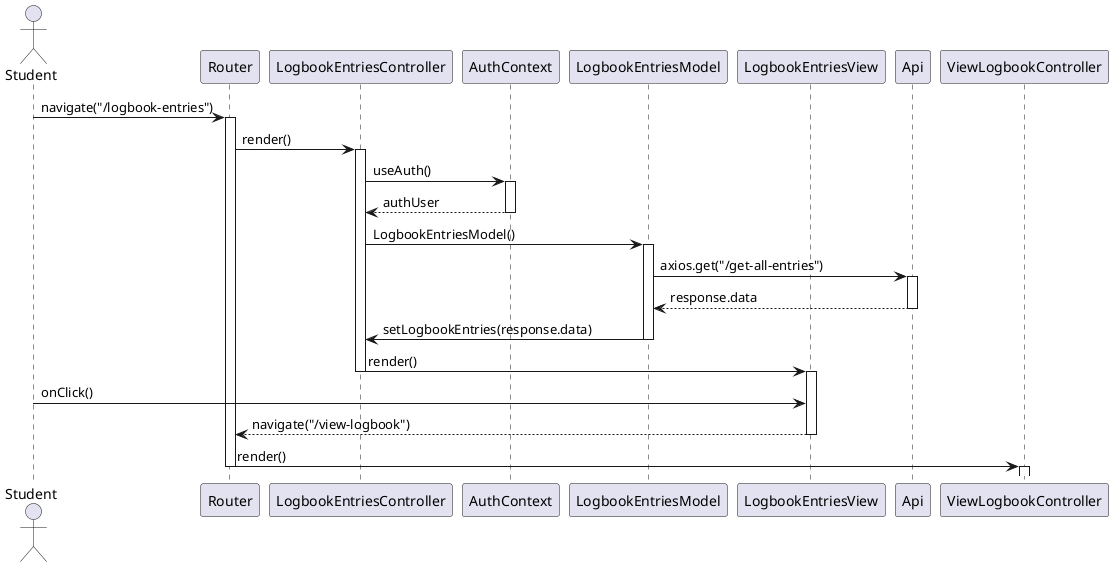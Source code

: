 @startuml LogbookEntriesSequenceDiagram

actor Student as User
participant Router
participant LogbookEntriesController
participant AuthContext
participant LogbookEntriesModel
participant LogbookEntriesView
participant Api
participant ViewLogbookController

User -> Router: navigate("/logbook-entries")
activate Router
Router -> LogbookEntriesController: render()

activate LogbookEntriesController
LogbookEntriesController -> AuthContext: useAuth()
activate AuthContext
AuthContext --> LogbookEntriesController: authUser
deactivate AuthContext

LogbookEntriesController -> LogbookEntriesModel: LogbookEntriesModel()
activate LogbookEntriesModel
LogbookEntriesModel -> Api: axios.get("/get-all-entries")
activate Api
Api --> LogbookEntriesModel: response.data
deactivate Api
LogbookEntriesModel -> LogbookEntriesController: setLogbookEntries(response.data)
deactivate LogbookEntriesModel

LogbookEntriesController -> LogbookEntriesView: render()
deactivate LogbookEntriesController
activate LogbookEntriesView

User -> LogbookEntriesView: onClick()
LogbookEntriesView --> Router: navigate("/view-logbook")
deactivate LogbookEntriesView
Router -> ViewLogbookController: render()
deactivate Router
activate ViewLogbookController
deactivate ViewLogbookController

@enduml
